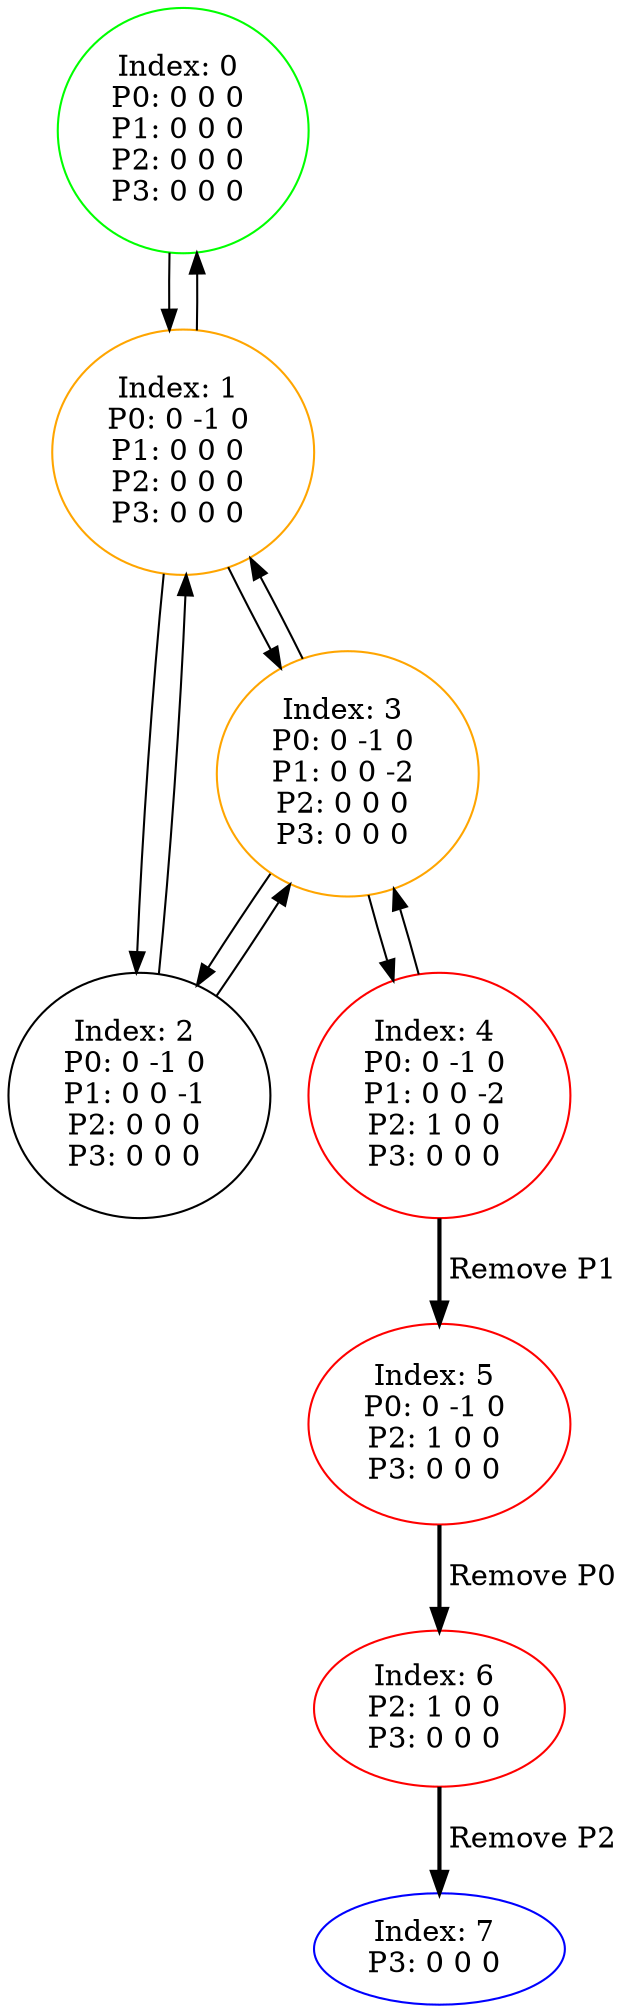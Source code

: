 digraph G {
color = "black"
0[label = "Index: 0 
P0: 0 0 0 
P1: 0 0 0 
P2: 0 0 0 
P3: 0 0 0 
", color = "green"]
1[label = "Index: 1 
P0: 0 -1 0 
P1: 0 0 0 
P2: 0 0 0 
P3: 0 0 0 
", color = "orange"]
2[label = "Index: 2 
P0: 0 -1 0 
P1: 0 0 -1 
P2: 0 0 0 
P3: 0 0 0 
"]
3[label = "Index: 3 
P0: 0 -1 0 
P1: 0 0 -2 
P2: 0 0 0 
P3: 0 0 0 
", color = "orange"]
4[label = "Index: 4 
P0: 0 -1 0 
P1: 0 0 -2 
P2: 1 0 0 
P3: 0 0 0 
", color = "red"]
5[label = "Index: 5 
P0: 0 -1 0 
P2: 1 0 0 
P3: 0 0 0 
", color = "red"]
6[label = "Index: 6 
P2: 1 0 0 
P3: 0 0 0 
", color = "red"]
7[label = "Index: 7 
P3: 0 0 0 
", color = "blue"]
0 -> 1

1 -> 0
1 -> 2
1 -> 3

2 -> 1
2 -> 3

3 -> 1
3 -> 2
3 -> 4

4 -> 3
4 -> 5[style=bold label=" Remove P1 "];


5 -> 6[style=bold label=" Remove P0 "];


6 -> 7[style=bold label=" Remove P2 "];


}
